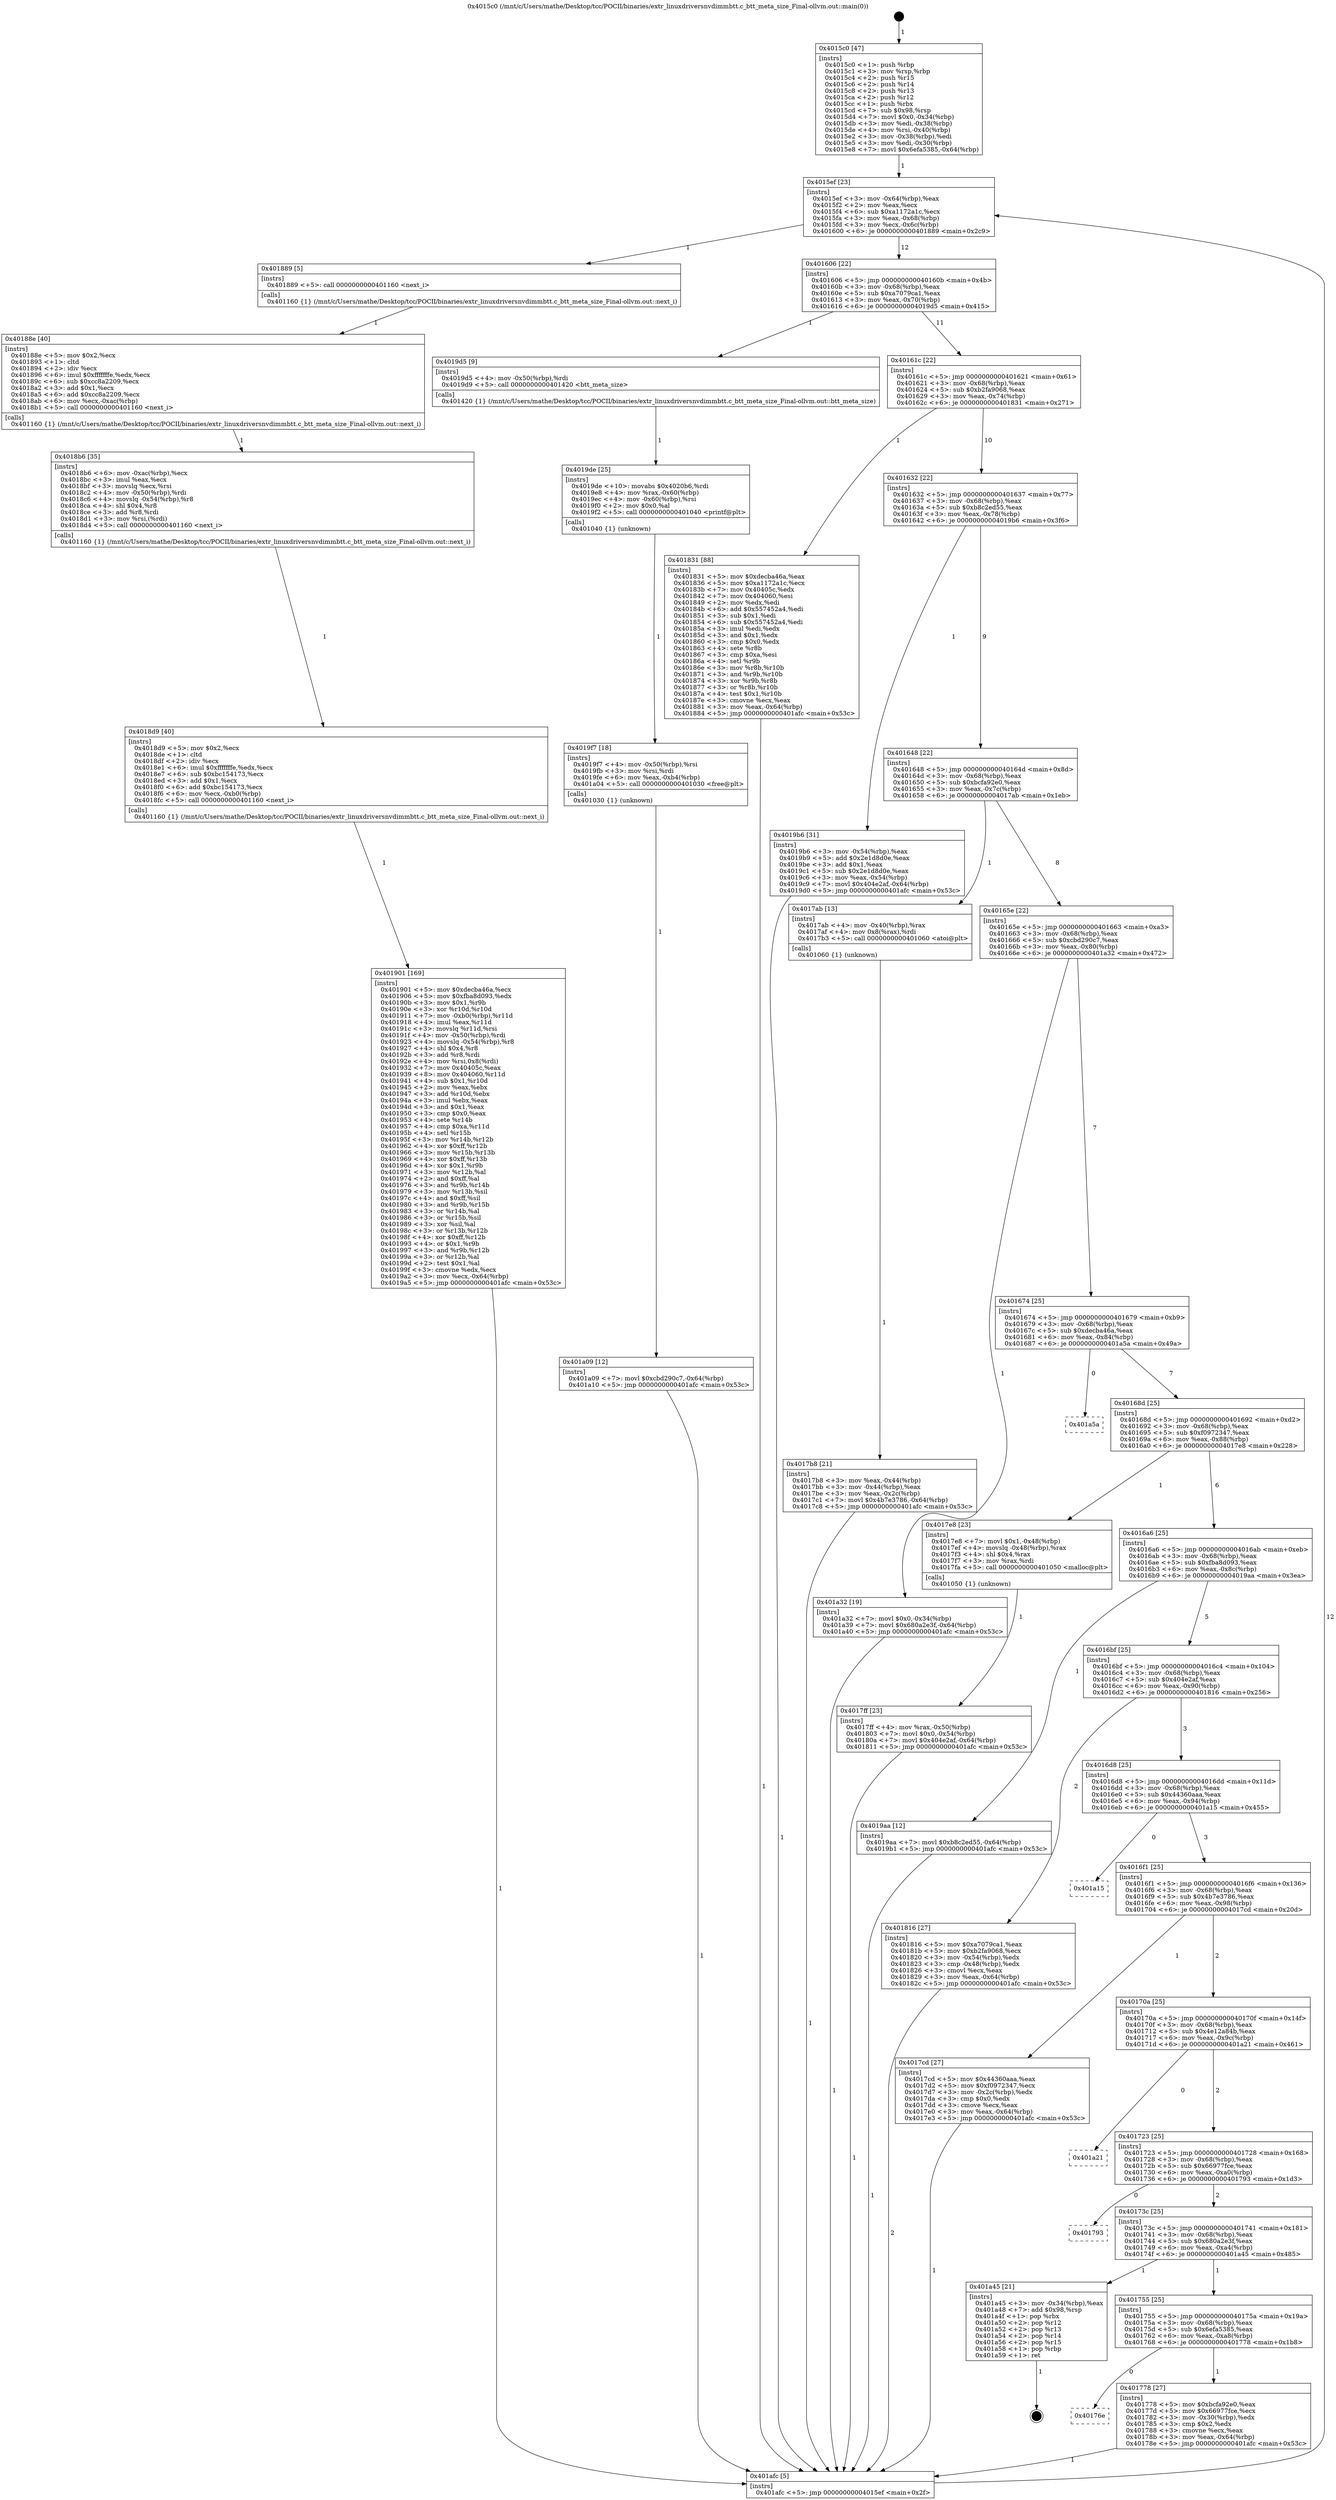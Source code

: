 digraph "0x4015c0" {
  label = "0x4015c0 (/mnt/c/Users/mathe/Desktop/tcc/POCII/binaries/extr_linuxdriversnvdimmbtt.c_btt_meta_size_Final-ollvm.out::main(0))"
  labelloc = "t"
  node[shape=record]

  Entry [label="",width=0.3,height=0.3,shape=circle,fillcolor=black,style=filled]
  "0x4015ef" [label="{
     0x4015ef [23]\l
     | [instrs]\l
     &nbsp;&nbsp;0x4015ef \<+3\>: mov -0x64(%rbp),%eax\l
     &nbsp;&nbsp;0x4015f2 \<+2\>: mov %eax,%ecx\l
     &nbsp;&nbsp;0x4015f4 \<+6\>: sub $0xa1172a1c,%ecx\l
     &nbsp;&nbsp;0x4015fa \<+3\>: mov %eax,-0x68(%rbp)\l
     &nbsp;&nbsp;0x4015fd \<+3\>: mov %ecx,-0x6c(%rbp)\l
     &nbsp;&nbsp;0x401600 \<+6\>: je 0000000000401889 \<main+0x2c9\>\l
  }"]
  "0x401889" [label="{
     0x401889 [5]\l
     | [instrs]\l
     &nbsp;&nbsp;0x401889 \<+5\>: call 0000000000401160 \<next_i\>\l
     | [calls]\l
     &nbsp;&nbsp;0x401160 \{1\} (/mnt/c/Users/mathe/Desktop/tcc/POCII/binaries/extr_linuxdriversnvdimmbtt.c_btt_meta_size_Final-ollvm.out::next_i)\l
  }"]
  "0x401606" [label="{
     0x401606 [22]\l
     | [instrs]\l
     &nbsp;&nbsp;0x401606 \<+5\>: jmp 000000000040160b \<main+0x4b\>\l
     &nbsp;&nbsp;0x40160b \<+3\>: mov -0x68(%rbp),%eax\l
     &nbsp;&nbsp;0x40160e \<+5\>: sub $0xa7079ca1,%eax\l
     &nbsp;&nbsp;0x401613 \<+3\>: mov %eax,-0x70(%rbp)\l
     &nbsp;&nbsp;0x401616 \<+6\>: je 00000000004019d5 \<main+0x415\>\l
  }"]
  Exit [label="",width=0.3,height=0.3,shape=circle,fillcolor=black,style=filled,peripheries=2]
  "0x4019d5" [label="{
     0x4019d5 [9]\l
     | [instrs]\l
     &nbsp;&nbsp;0x4019d5 \<+4\>: mov -0x50(%rbp),%rdi\l
     &nbsp;&nbsp;0x4019d9 \<+5\>: call 0000000000401420 \<btt_meta_size\>\l
     | [calls]\l
     &nbsp;&nbsp;0x401420 \{1\} (/mnt/c/Users/mathe/Desktop/tcc/POCII/binaries/extr_linuxdriversnvdimmbtt.c_btt_meta_size_Final-ollvm.out::btt_meta_size)\l
  }"]
  "0x40161c" [label="{
     0x40161c [22]\l
     | [instrs]\l
     &nbsp;&nbsp;0x40161c \<+5\>: jmp 0000000000401621 \<main+0x61\>\l
     &nbsp;&nbsp;0x401621 \<+3\>: mov -0x68(%rbp),%eax\l
     &nbsp;&nbsp;0x401624 \<+5\>: sub $0xb2fa9068,%eax\l
     &nbsp;&nbsp;0x401629 \<+3\>: mov %eax,-0x74(%rbp)\l
     &nbsp;&nbsp;0x40162c \<+6\>: je 0000000000401831 \<main+0x271\>\l
  }"]
  "0x401a09" [label="{
     0x401a09 [12]\l
     | [instrs]\l
     &nbsp;&nbsp;0x401a09 \<+7\>: movl $0xcbd290c7,-0x64(%rbp)\l
     &nbsp;&nbsp;0x401a10 \<+5\>: jmp 0000000000401afc \<main+0x53c\>\l
  }"]
  "0x401831" [label="{
     0x401831 [88]\l
     | [instrs]\l
     &nbsp;&nbsp;0x401831 \<+5\>: mov $0xdecba46a,%eax\l
     &nbsp;&nbsp;0x401836 \<+5\>: mov $0xa1172a1c,%ecx\l
     &nbsp;&nbsp;0x40183b \<+7\>: mov 0x40405c,%edx\l
     &nbsp;&nbsp;0x401842 \<+7\>: mov 0x404060,%esi\l
     &nbsp;&nbsp;0x401849 \<+2\>: mov %edx,%edi\l
     &nbsp;&nbsp;0x40184b \<+6\>: add $0x557452a4,%edi\l
     &nbsp;&nbsp;0x401851 \<+3\>: sub $0x1,%edi\l
     &nbsp;&nbsp;0x401854 \<+6\>: sub $0x557452a4,%edi\l
     &nbsp;&nbsp;0x40185a \<+3\>: imul %edi,%edx\l
     &nbsp;&nbsp;0x40185d \<+3\>: and $0x1,%edx\l
     &nbsp;&nbsp;0x401860 \<+3\>: cmp $0x0,%edx\l
     &nbsp;&nbsp;0x401863 \<+4\>: sete %r8b\l
     &nbsp;&nbsp;0x401867 \<+3\>: cmp $0xa,%esi\l
     &nbsp;&nbsp;0x40186a \<+4\>: setl %r9b\l
     &nbsp;&nbsp;0x40186e \<+3\>: mov %r8b,%r10b\l
     &nbsp;&nbsp;0x401871 \<+3\>: and %r9b,%r10b\l
     &nbsp;&nbsp;0x401874 \<+3\>: xor %r9b,%r8b\l
     &nbsp;&nbsp;0x401877 \<+3\>: or %r8b,%r10b\l
     &nbsp;&nbsp;0x40187a \<+4\>: test $0x1,%r10b\l
     &nbsp;&nbsp;0x40187e \<+3\>: cmovne %ecx,%eax\l
     &nbsp;&nbsp;0x401881 \<+3\>: mov %eax,-0x64(%rbp)\l
     &nbsp;&nbsp;0x401884 \<+5\>: jmp 0000000000401afc \<main+0x53c\>\l
  }"]
  "0x401632" [label="{
     0x401632 [22]\l
     | [instrs]\l
     &nbsp;&nbsp;0x401632 \<+5\>: jmp 0000000000401637 \<main+0x77\>\l
     &nbsp;&nbsp;0x401637 \<+3\>: mov -0x68(%rbp),%eax\l
     &nbsp;&nbsp;0x40163a \<+5\>: sub $0xb8c2ed55,%eax\l
     &nbsp;&nbsp;0x40163f \<+3\>: mov %eax,-0x78(%rbp)\l
     &nbsp;&nbsp;0x401642 \<+6\>: je 00000000004019b6 \<main+0x3f6\>\l
  }"]
  "0x4019f7" [label="{
     0x4019f7 [18]\l
     | [instrs]\l
     &nbsp;&nbsp;0x4019f7 \<+4\>: mov -0x50(%rbp),%rsi\l
     &nbsp;&nbsp;0x4019fb \<+3\>: mov %rsi,%rdi\l
     &nbsp;&nbsp;0x4019fe \<+6\>: mov %eax,-0xb4(%rbp)\l
     &nbsp;&nbsp;0x401a04 \<+5\>: call 0000000000401030 \<free@plt\>\l
     | [calls]\l
     &nbsp;&nbsp;0x401030 \{1\} (unknown)\l
  }"]
  "0x4019b6" [label="{
     0x4019b6 [31]\l
     | [instrs]\l
     &nbsp;&nbsp;0x4019b6 \<+3\>: mov -0x54(%rbp),%eax\l
     &nbsp;&nbsp;0x4019b9 \<+5\>: add $0x2e1d8d0e,%eax\l
     &nbsp;&nbsp;0x4019be \<+3\>: add $0x1,%eax\l
     &nbsp;&nbsp;0x4019c1 \<+5\>: sub $0x2e1d8d0e,%eax\l
     &nbsp;&nbsp;0x4019c6 \<+3\>: mov %eax,-0x54(%rbp)\l
     &nbsp;&nbsp;0x4019c9 \<+7\>: movl $0x404e2af,-0x64(%rbp)\l
     &nbsp;&nbsp;0x4019d0 \<+5\>: jmp 0000000000401afc \<main+0x53c\>\l
  }"]
  "0x401648" [label="{
     0x401648 [22]\l
     | [instrs]\l
     &nbsp;&nbsp;0x401648 \<+5\>: jmp 000000000040164d \<main+0x8d\>\l
     &nbsp;&nbsp;0x40164d \<+3\>: mov -0x68(%rbp),%eax\l
     &nbsp;&nbsp;0x401650 \<+5\>: sub $0xbcfa92e0,%eax\l
     &nbsp;&nbsp;0x401655 \<+3\>: mov %eax,-0x7c(%rbp)\l
     &nbsp;&nbsp;0x401658 \<+6\>: je 00000000004017ab \<main+0x1eb\>\l
  }"]
  "0x4019de" [label="{
     0x4019de [25]\l
     | [instrs]\l
     &nbsp;&nbsp;0x4019de \<+10\>: movabs $0x4020b6,%rdi\l
     &nbsp;&nbsp;0x4019e8 \<+4\>: mov %rax,-0x60(%rbp)\l
     &nbsp;&nbsp;0x4019ec \<+4\>: mov -0x60(%rbp),%rsi\l
     &nbsp;&nbsp;0x4019f0 \<+2\>: mov $0x0,%al\l
     &nbsp;&nbsp;0x4019f2 \<+5\>: call 0000000000401040 \<printf@plt\>\l
     | [calls]\l
     &nbsp;&nbsp;0x401040 \{1\} (unknown)\l
  }"]
  "0x4017ab" [label="{
     0x4017ab [13]\l
     | [instrs]\l
     &nbsp;&nbsp;0x4017ab \<+4\>: mov -0x40(%rbp),%rax\l
     &nbsp;&nbsp;0x4017af \<+4\>: mov 0x8(%rax),%rdi\l
     &nbsp;&nbsp;0x4017b3 \<+5\>: call 0000000000401060 \<atoi@plt\>\l
     | [calls]\l
     &nbsp;&nbsp;0x401060 \{1\} (unknown)\l
  }"]
  "0x40165e" [label="{
     0x40165e [22]\l
     | [instrs]\l
     &nbsp;&nbsp;0x40165e \<+5\>: jmp 0000000000401663 \<main+0xa3\>\l
     &nbsp;&nbsp;0x401663 \<+3\>: mov -0x68(%rbp),%eax\l
     &nbsp;&nbsp;0x401666 \<+5\>: sub $0xcbd290c7,%eax\l
     &nbsp;&nbsp;0x40166b \<+3\>: mov %eax,-0x80(%rbp)\l
     &nbsp;&nbsp;0x40166e \<+6\>: je 0000000000401a32 \<main+0x472\>\l
  }"]
  "0x401901" [label="{
     0x401901 [169]\l
     | [instrs]\l
     &nbsp;&nbsp;0x401901 \<+5\>: mov $0xdecba46a,%ecx\l
     &nbsp;&nbsp;0x401906 \<+5\>: mov $0xfba8d093,%edx\l
     &nbsp;&nbsp;0x40190b \<+3\>: mov $0x1,%r9b\l
     &nbsp;&nbsp;0x40190e \<+3\>: xor %r10d,%r10d\l
     &nbsp;&nbsp;0x401911 \<+7\>: mov -0xb0(%rbp),%r11d\l
     &nbsp;&nbsp;0x401918 \<+4\>: imul %eax,%r11d\l
     &nbsp;&nbsp;0x40191c \<+3\>: movslq %r11d,%rsi\l
     &nbsp;&nbsp;0x40191f \<+4\>: mov -0x50(%rbp),%rdi\l
     &nbsp;&nbsp;0x401923 \<+4\>: movslq -0x54(%rbp),%r8\l
     &nbsp;&nbsp;0x401927 \<+4\>: shl $0x4,%r8\l
     &nbsp;&nbsp;0x40192b \<+3\>: add %r8,%rdi\l
     &nbsp;&nbsp;0x40192e \<+4\>: mov %rsi,0x8(%rdi)\l
     &nbsp;&nbsp;0x401932 \<+7\>: mov 0x40405c,%eax\l
     &nbsp;&nbsp;0x401939 \<+8\>: mov 0x404060,%r11d\l
     &nbsp;&nbsp;0x401941 \<+4\>: sub $0x1,%r10d\l
     &nbsp;&nbsp;0x401945 \<+2\>: mov %eax,%ebx\l
     &nbsp;&nbsp;0x401947 \<+3\>: add %r10d,%ebx\l
     &nbsp;&nbsp;0x40194a \<+3\>: imul %ebx,%eax\l
     &nbsp;&nbsp;0x40194d \<+3\>: and $0x1,%eax\l
     &nbsp;&nbsp;0x401950 \<+3\>: cmp $0x0,%eax\l
     &nbsp;&nbsp;0x401953 \<+4\>: sete %r14b\l
     &nbsp;&nbsp;0x401957 \<+4\>: cmp $0xa,%r11d\l
     &nbsp;&nbsp;0x40195b \<+4\>: setl %r15b\l
     &nbsp;&nbsp;0x40195f \<+3\>: mov %r14b,%r12b\l
     &nbsp;&nbsp;0x401962 \<+4\>: xor $0xff,%r12b\l
     &nbsp;&nbsp;0x401966 \<+3\>: mov %r15b,%r13b\l
     &nbsp;&nbsp;0x401969 \<+4\>: xor $0xff,%r13b\l
     &nbsp;&nbsp;0x40196d \<+4\>: xor $0x1,%r9b\l
     &nbsp;&nbsp;0x401971 \<+3\>: mov %r12b,%al\l
     &nbsp;&nbsp;0x401974 \<+2\>: and $0xff,%al\l
     &nbsp;&nbsp;0x401976 \<+3\>: and %r9b,%r14b\l
     &nbsp;&nbsp;0x401979 \<+3\>: mov %r13b,%sil\l
     &nbsp;&nbsp;0x40197c \<+4\>: and $0xff,%sil\l
     &nbsp;&nbsp;0x401980 \<+3\>: and %r9b,%r15b\l
     &nbsp;&nbsp;0x401983 \<+3\>: or %r14b,%al\l
     &nbsp;&nbsp;0x401986 \<+3\>: or %r15b,%sil\l
     &nbsp;&nbsp;0x401989 \<+3\>: xor %sil,%al\l
     &nbsp;&nbsp;0x40198c \<+3\>: or %r13b,%r12b\l
     &nbsp;&nbsp;0x40198f \<+4\>: xor $0xff,%r12b\l
     &nbsp;&nbsp;0x401993 \<+4\>: or $0x1,%r9b\l
     &nbsp;&nbsp;0x401997 \<+3\>: and %r9b,%r12b\l
     &nbsp;&nbsp;0x40199a \<+3\>: or %r12b,%al\l
     &nbsp;&nbsp;0x40199d \<+2\>: test $0x1,%al\l
     &nbsp;&nbsp;0x40199f \<+3\>: cmovne %edx,%ecx\l
     &nbsp;&nbsp;0x4019a2 \<+3\>: mov %ecx,-0x64(%rbp)\l
     &nbsp;&nbsp;0x4019a5 \<+5\>: jmp 0000000000401afc \<main+0x53c\>\l
  }"]
  "0x401a32" [label="{
     0x401a32 [19]\l
     | [instrs]\l
     &nbsp;&nbsp;0x401a32 \<+7\>: movl $0x0,-0x34(%rbp)\l
     &nbsp;&nbsp;0x401a39 \<+7\>: movl $0x680a2e3f,-0x64(%rbp)\l
     &nbsp;&nbsp;0x401a40 \<+5\>: jmp 0000000000401afc \<main+0x53c\>\l
  }"]
  "0x401674" [label="{
     0x401674 [25]\l
     | [instrs]\l
     &nbsp;&nbsp;0x401674 \<+5\>: jmp 0000000000401679 \<main+0xb9\>\l
     &nbsp;&nbsp;0x401679 \<+3\>: mov -0x68(%rbp),%eax\l
     &nbsp;&nbsp;0x40167c \<+5\>: sub $0xdecba46a,%eax\l
     &nbsp;&nbsp;0x401681 \<+6\>: mov %eax,-0x84(%rbp)\l
     &nbsp;&nbsp;0x401687 \<+6\>: je 0000000000401a5a \<main+0x49a\>\l
  }"]
  "0x4018d9" [label="{
     0x4018d9 [40]\l
     | [instrs]\l
     &nbsp;&nbsp;0x4018d9 \<+5\>: mov $0x2,%ecx\l
     &nbsp;&nbsp;0x4018de \<+1\>: cltd\l
     &nbsp;&nbsp;0x4018df \<+2\>: idiv %ecx\l
     &nbsp;&nbsp;0x4018e1 \<+6\>: imul $0xfffffffe,%edx,%ecx\l
     &nbsp;&nbsp;0x4018e7 \<+6\>: sub $0xbc154173,%ecx\l
     &nbsp;&nbsp;0x4018ed \<+3\>: add $0x1,%ecx\l
     &nbsp;&nbsp;0x4018f0 \<+6\>: add $0xbc154173,%ecx\l
     &nbsp;&nbsp;0x4018f6 \<+6\>: mov %ecx,-0xb0(%rbp)\l
     &nbsp;&nbsp;0x4018fc \<+5\>: call 0000000000401160 \<next_i\>\l
     | [calls]\l
     &nbsp;&nbsp;0x401160 \{1\} (/mnt/c/Users/mathe/Desktop/tcc/POCII/binaries/extr_linuxdriversnvdimmbtt.c_btt_meta_size_Final-ollvm.out::next_i)\l
  }"]
  "0x401a5a" [label="{
     0x401a5a\l
  }", style=dashed]
  "0x40168d" [label="{
     0x40168d [25]\l
     | [instrs]\l
     &nbsp;&nbsp;0x40168d \<+5\>: jmp 0000000000401692 \<main+0xd2\>\l
     &nbsp;&nbsp;0x401692 \<+3\>: mov -0x68(%rbp),%eax\l
     &nbsp;&nbsp;0x401695 \<+5\>: sub $0xf0972347,%eax\l
     &nbsp;&nbsp;0x40169a \<+6\>: mov %eax,-0x88(%rbp)\l
     &nbsp;&nbsp;0x4016a0 \<+6\>: je 00000000004017e8 \<main+0x228\>\l
  }"]
  "0x4018b6" [label="{
     0x4018b6 [35]\l
     | [instrs]\l
     &nbsp;&nbsp;0x4018b6 \<+6\>: mov -0xac(%rbp),%ecx\l
     &nbsp;&nbsp;0x4018bc \<+3\>: imul %eax,%ecx\l
     &nbsp;&nbsp;0x4018bf \<+3\>: movslq %ecx,%rsi\l
     &nbsp;&nbsp;0x4018c2 \<+4\>: mov -0x50(%rbp),%rdi\l
     &nbsp;&nbsp;0x4018c6 \<+4\>: movslq -0x54(%rbp),%r8\l
     &nbsp;&nbsp;0x4018ca \<+4\>: shl $0x4,%r8\l
     &nbsp;&nbsp;0x4018ce \<+3\>: add %r8,%rdi\l
     &nbsp;&nbsp;0x4018d1 \<+3\>: mov %rsi,(%rdi)\l
     &nbsp;&nbsp;0x4018d4 \<+5\>: call 0000000000401160 \<next_i\>\l
     | [calls]\l
     &nbsp;&nbsp;0x401160 \{1\} (/mnt/c/Users/mathe/Desktop/tcc/POCII/binaries/extr_linuxdriversnvdimmbtt.c_btt_meta_size_Final-ollvm.out::next_i)\l
  }"]
  "0x4017e8" [label="{
     0x4017e8 [23]\l
     | [instrs]\l
     &nbsp;&nbsp;0x4017e8 \<+7\>: movl $0x1,-0x48(%rbp)\l
     &nbsp;&nbsp;0x4017ef \<+4\>: movslq -0x48(%rbp),%rax\l
     &nbsp;&nbsp;0x4017f3 \<+4\>: shl $0x4,%rax\l
     &nbsp;&nbsp;0x4017f7 \<+3\>: mov %rax,%rdi\l
     &nbsp;&nbsp;0x4017fa \<+5\>: call 0000000000401050 \<malloc@plt\>\l
     | [calls]\l
     &nbsp;&nbsp;0x401050 \{1\} (unknown)\l
  }"]
  "0x4016a6" [label="{
     0x4016a6 [25]\l
     | [instrs]\l
     &nbsp;&nbsp;0x4016a6 \<+5\>: jmp 00000000004016ab \<main+0xeb\>\l
     &nbsp;&nbsp;0x4016ab \<+3\>: mov -0x68(%rbp),%eax\l
     &nbsp;&nbsp;0x4016ae \<+5\>: sub $0xfba8d093,%eax\l
     &nbsp;&nbsp;0x4016b3 \<+6\>: mov %eax,-0x8c(%rbp)\l
     &nbsp;&nbsp;0x4016b9 \<+6\>: je 00000000004019aa \<main+0x3ea\>\l
  }"]
  "0x40188e" [label="{
     0x40188e [40]\l
     | [instrs]\l
     &nbsp;&nbsp;0x40188e \<+5\>: mov $0x2,%ecx\l
     &nbsp;&nbsp;0x401893 \<+1\>: cltd\l
     &nbsp;&nbsp;0x401894 \<+2\>: idiv %ecx\l
     &nbsp;&nbsp;0x401896 \<+6\>: imul $0xfffffffe,%edx,%ecx\l
     &nbsp;&nbsp;0x40189c \<+6\>: sub $0xcc8a2209,%ecx\l
     &nbsp;&nbsp;0x4018a2 \<+3\>: add $0x1,%ecx\l
     &nbsp;&nbsp;0x4018a5 \<+6\>: add $0xcc8a2209,%ecx\l
     &nbsp;&nbsp;0x4018ab \<+6\>: mov %ecx,-0xac(%rbp)\l
     &nbsp;&nbsp;0x4018b1 \<+5\>: call 0000000000401160 \<next_i\>\l
     | [calls]\l
     &nbsp;&nbsp;0x401160 \{1\} (/mnt/c/Users/mathe/Desktop/tcc/POCII/binaries/extr_linuxdriversnvdimmbtt.c_btt_meta_size_Final-ollvm.out::next_i)\l
  }"]
  "0x4019aa" [label="{
     0x4019aa [12]\l
     | [instrs]\l
     &nbsp;&nbsp;0x4019aa \<+7\>: movl $0xb8c2ed55,-0x64(%rbp)\l
     &nbsp;&nbsp;0x4019b1 \<+5\>: jmp 0000000000401afc \<main+0x53c\>\l
  }"]
  "0x4016bf" [label="{
     0x4016bf [25]\l
     | [instrs]\l
     &nbsp;&nbsp;0x4016bf \<+5\>: jmp 00000000004016c4 \<main+0x104\>\l
     &nbsp;&nbsp;0x4016c4 \<+3\>: mov -0x68(%rbp),%eax\l
     &nbsp;&nbsp;0x4016c7 \<+5\>: sub $0x404e2af,%eax\l
     &nbsp;&nbsp;0x4016cc \<+6\>: mov %eax,-0x90(%rbp)\l
     &nbsp;&nbsp;0x4016d2 \<+6\>: je 0000000000401816 \<main+0x256\>\l
  }"]
  "0x4017ff" [label="{
     0x4017ff [23]\l
     | [instrs]\l
     &nbsp;&nbsp;0x4017ff \<+4\>: mov %rax,-0x50(%rbp)\l
     &nbsp;&nbsp;0x401803 \<+7\>: movl $0x0,-0x54(%rbp)\l
     &nbsp;&nbsp;0x40180a \<+7\>: movl $0x404e2af,-0x64(%rbp)\l
     &nbsp;&nbsp;0x401811 \<+5\>: jmp 0000000000401afc \<main+0x53c\>\l
  }"]
  "0x401816" [label="{
     0x401816 [27]\l
     | [instrs]\l
     &nbsp;&nbsp;0x401816 \<+5\>: mov $0xa7079ca1,%eax\l
     &nbsp;&nbsp;0x40181b \<+5\>: mov $0xb2fa9068,%ecx\l
     &nbsp;&nbsp;0x401820 \<+3\>: mov -0x54(%rbp),%edx\l
     &nbsp;&nbsp;0x401823 \<+3\>: cmp -0x48(%rbp),%edx\l
     &nbsp;&nbsp;0x401826 \<+3\>: cmovl %ecx,%eax\l
     &nbsp;&nbsp;0x401829 \<+3\>: mov %eax,-0x64(%rbp)\l
     &nbsp;&nbsp;0x40182c \<+5\>: jmp 0000000000401afc \<main+0x53c\>\l
  }"]
  "0x4016d8" [label="{
     0x4016d8 [25]\l
     | [instrs]\l
     &nbsp;&nbsp;0x4016d8 \<+5\>: jmp 00000000004016dd \<main+0x11d\>\l
     &nbsp;&nbsp;0x4016dd \<+3\>: mov -0x68(%rbp),%eax\l
     &nbsp;&nbsp;0x4016e0 \<+5\>: sub $0x44360aaa,%eax\l
     &nbsp;&nbsp;0x4016e5 \<+6\>: mov %eax,-0x94(%rbp)\l
     &nbsp;&nbsp;0x4016eb \<+6\>: je 0000000000401a15 \<main+0x455\>\l
  }"]
  "0x4017b8" [label="{
     0x4017b8 [21]\l
     | [instrs]\l
     &nbsp;&nbsp;0x4017b8 \<+3\>: mov %eax,-0x44(%rbp)\l
     &nbsp;&nbsp;0x4017bb \<+3\>: mov -0x44(%rbp),%eax\l
     &nbsp;&nbsp;0x4017be \<+3\>: mov %eax,-0x2c(%rbp)\l
     &nbsp;&nbsp;0x4017c1 \<+7\>: movl $0x4b7e3786,-0x64(%rbp)\l
     &nbsp;&nbsp;0x4017c8 \<+5\>: jmp 0000000000401afc \<main+0x53c\>\l
  }"]
  "0x401a15" [label="{
     0x401a15\l
  }", style=dashed]
  "0x4016f1" [label="{
     0x4016f1 [25]\l
     | [instrs]\l
     &nbsp;&nbsp;0x4016f1 \<+5\>: jmp 00000000004016f6 \<main+0x136\>\l
     &nbsp;&nbsp;0x4016f6 \<+3\>: mov -0x68(%rbp),%eax\l
     &nbsp;&nbsp;0x4016f9 \<+5\>: sub $0x4b7e3786,%eax\l
     &nbsp;&nbsp;0x4016fe \<+6\>: mov %eax,-0x98(%rbp)\l
     &nbsp;&nbsp;0x401704 \<+6\>: je 00000000004017cd \<main+0x20d\>\l
  }"]
  "0x4015c0" [label="{
     0x4015c0 [47]\l
     | [instrs]\l
     &nbsp;&nbsp;0x4015c0 \<+1\>: push %rbp\l
     &nbsp;&nbsp;0x4015c1 \<+3\>: mov %rsp,%rbp\l
     &nbsp;&nbsp;0x4015c4 \<+2\>: push %r15\l
     &nbsp;&nbsp;0x4015c6 \<+2\>: push %r14\l
     &nbsp;&nbsp;0x4015c8 \<+2\>: push %r13\l
     &nbsp;&nbsp;0x4015ca \<+2\>: push %r12\l
     &nbsp;&nbsp;0x4015cc \<+1\>: push %rbx\l
     &nbsp;&nbsp;0x4015cd \<+7\>: sub $0x98,%rsp\l
     &nbsp;&nbsp;0x4015d4 \<+7\>: movl $0x0,-0x34(%rbp)\l
     &nbsp;&nbsp;0x4015db \<+3\>: mov %edi,-0x38(%rbp)\l
     &nbsp;&nbsp;0x4015de \<+4\>: mov %rsi,-0x40(%rbp)\l
     &nbsp;&nbsp;0x4015e2 \<+3\>: mov -0x38(%rbp),%edi\l
     &nbsp;&nbsp;0x4015e5 \<+3\>: mov %edi,-0x30(%rbp)\l
     &nbsp;&nbsp;0x4015e8 \<+7\>: movl $0x6efa5385,-0x64(%rbp)\l
  }"]
  "0x4017cd" [label="{
     0x4017cd [27]\l
     | [instrs]\l
     &nbsp;&nbsp;0x4017cd \<+5\>: mov $0x44360aaa,%eax\l
     &nbsp;&nbsp;0x4017d2 \<+5\>: mov $0xf0972347,%ecx\l
     &nbsp;&nbsp;0x4017d7 \<+3\>: mov -0x2c(%rbp),%edx\l
     &nbsp;&nbsp;0x4017da \<+3\>: cmp $0x0,%edx\l
     &nbsp;&nbsp;0x4017dd \<+3\>: cmove %ecx,%eax\l
     &nbsp;&nbsp;0x4017e0 \<+3\>: mov %eax,-0x64(%rbp)\l
     &nbsp;&nbsp;0x4017e3 \<+5\>: jmp 0000000000401afc \<main+0x53c\>\l
  }"]
  "0x40170a" [label="{
     0x40170a [25]\l
     | [instrs]\l
     &nbsp;&nbsp;0x40170a \<+5\>: jmp 000000000040170f \<main+0x14f\>\l
     &nbsp;&nbsp;0x40170f \<+3\>: mov -0x68(%rbp),%eax\l
     &nbsp;&nbsp;0x401712 \<+5\>: sub $0x4e12a84b,%eax\l
     &nbsp;&nbsp;0x401717 \<+6\>: mov %eax,-0x9c(%rbp)\l
     &nbsp;&nbsp;0x40171d \<+6\>: je 0000000000401a21 \<main+0x461\>\l
  }"]
  "0x401afc" [label="{
     0x401afc [5]\l
     | [instrs]\l
     &nbsp;&nbsp;0x401afc \<+5\>: jmp 00000000004015ef \<main+0x2f\>\l
  }"]
  "0x401a21" [label="{
     0x401a21\l
  }", style=dashed]
  "0x401723" [label="{
     0x401723 [25]\l
     | [instrs]\l
     &nbsp;&nbsp;0x401723 \<+5\>: jmp 0000000000401728 \<main+0x168\>\l
     &nbsp;&nbsp;0x401728 \<+3\>: mov -0x68(%rbp),%eax\l
     &nbsp;&nbsp;0x40172b \<+5\>: sub $0x66977fce,%eax\l
     &nbsp;&nbsp;0x401730 \<+6\>: mov %eax,-0xa0(%rbp)\l
     &nbsp;&nbsp;0x401736 \<+6\>: je 0000000000401793 \<main+0x1d3\>\l
  }"]
  "0x40176e" [label="{
     0x40176e\l
  }", style=dashed]
  "0x401793" [label="{
     0x401793\l
  }", style=dashed]
  "0x40173c" [label="{
     0x40173c [25]\l
     | [instrs]\l
     &nbsp;&nbsp;0x40173c \<+5\>: jmp 0000000000401741 \<main+0x181\>\l
     &nbsp;&nbsp;0x401741 \<+3\>: mov -0x68(%rbp),%eax\l
     &nbsp;&nbsp;0x401744 \<+5\>: sub $0x680a2e3f,%eax\l
     &nbsp;&nbsp;0x401749 \<+6\>: mov %eax,-0xa4(%rbp)\l
     &nbsp;&nbsp;0x40174f \<+6\>: je 0000000000401a45 \<main+0x485\>\l
  }"]
  "0x401778" [label="{
     0x401778 [27]\l
     | [instrs]\l
     &nbsp;&nbsp;0x401778 \<+5\>: mov $0xbcfa92e0,%eax\l
     &nbsp;&nbsp;0x40177d \<+5\>: mov $0x66977fce,%ecx\l
     &nbsp;&nbsp;0x401782 \<+3\>: mov -0x30(%rbp),%edx\l
     &nbsp;&nbsp;0x401785 \<+3\>: cmp $0x2,%edx\l
     &nbsp;&nbsp;0x401788 \<+3\>: cmovne %ecx,%eax\l
     &nbsp;&nbsp;0x40178b \<+3\>: mov %eax,-0x64(%rbp)\l
     &nbsp;&nbsp;0x40178e \<+5\>: jmp 0000000000401afc \<main+0x53c\>\l
  }"]
  "0x401a45" [label="{
     0x401a45 [21]\l
     | [instrs]\l
     &nbsp;&nbsp;0x401a45 \<+3\>: mov -0x34(%rbp),%eax\l
     &nbsp;&nbsp;0x401a48 \<+7\>: add $0x98,%rsp\l
     &nbsp;&nbsp;0x401a4f \<+1\>: pop %rbx\l
     &nbsp;&nbsp;0x401a50 \<+2\>: pop %r12\l
     &nbsp;&nbsp;0x401a52 \<+2\>: pop %r13\l
     &nbsp;&nbsp;0x401a54 \<+2\>: pop %r14\l
     &nbsp;&nbsp;0x401a56 \<+2\>: pop %r15\l
     &nbsp;&nbsp;0x401a58 \<+1\>: pop %rbp\l
     &nbsp;&nbsp;0x401a59 \<+1\>: ret\l
  }"]
  "0x401755" [label="{
     0x401755 [25]\l
     | [instrs]\l
     &nbsp;&nbsp;0x401755 \<+5\>: jmp 000000000040175a \<main+0x19a\>\l
     &nbsp;&nbsp;0x40175a \<+3\>: mov -0x68(%rbp),%eax\l
     &nbsp;&nbsp;0x40175d \<+5\>: sub $0x6efa5385,%eax\l
     &nbsp;&nbsp;0x401762 \<+6\>: mov %eax,-0xa8(%rbp)\l
     &nbsp;&nbsp;0x401768 \<+6\>: je 0000000000401778 \<main+0x1b8\>\l
  }"]
  Entry -> "0x4015c0" [label=" 1"]
  "0x4015ef" -> "0x401889" [label=" 1"]
  "0x4015ef" -> "0x401606" [label=" 12"]
  "0x401a45" -> Exit [label=" 1"]
  "0x401606" -> "0x4019d5" [label=" 1"]
  "0x401606" -> "0x40161c" [label=" 11"]
  "0x401a32" -> "0x401afc" [label=" 1"]
  "0x40161c" -> "0x401831" [label=" 1"]
  "0x40161c" -> "0x401632" [label=" 10"]
  "0x401a09" -> "0x401afc" [label=" 1"]
  "0x401632" -> "0x4019b6" [label=" 1"]
  "0x401632" -> "0x401648" [label=" 9"]
  "0x4019f7" -> "0x401a09" [label=" 1"]
  "0x401648" -> "0x4017ab" [label=" 1"]
  "0x401648" -> "0x40165e" [label=" 8"]
  "0x4019de" -> "0x4019f7" [label=" 1"]
  "0x40165e" -> "0x401a32" [label=" 1"]
  "0x40165e" -> "0x401674" [label=" 7"]
  "0x4019d5" -> "0x4019de" [label=" 1"]
  "0x401674" -> "0x401a5a" [label=" 0"]
  "0x401674" -> "0x40168d" [label=" 7"]
  "0x4019b6" -> "0x401afc" [label=" 1"]
  "0x40168d" -> "0x4017e8" [label=" 1"]
  "0x40168d" -> "0x4016a6" [label=" 6"]
  "0x4019aa" -> "0x401afc" [label=" 1"]
  "0x4016a6" -> "0x4019aa" [label=" 1"]
  "0x4016a6" -> "0x4016bf" [label=" 5"]
  "0x401901" -> "0x401afc" [label=" 1"]
  "0x4016bf" -> "0x401816" [label=" 2"]
  "0x4016bf" -> "0x4016d8" [label=" 3"]
  "0x4018d9" -> "0x401901" [label=" 1"]
  "0x4016d8" -> "0x401a15" [label=" 0"]
  "0x4016d8" -> "0x4016f1" [label=" 3"]
  "0x4018b6" -> "0x4018d9" [label=" 1"]
  "0x4016f1" -> "0x4017cd" [label=" 1"]
  "0x4016f1" -> "0x40170a" [label=" 2"]
  "0x40188e" -> "0x4018b6" [label=" 1"]
  "0x40170a" -> "0x401a21" [label=" 0"]
  "0x40170a" -> "0x401723" [label=" 2"]
  "0x401889" -> "0x40188e" [label=" 1"]
  "0x401723" -> "0x401793" [label=" 0"]
  "0x401723" -> "0x40173c" [label=" 2"]
  "0x401831" -> "0x401afc" [label=" 1"]
  "0x40173c" -> "0x401a45" [label=" 1"]
  "0x40173c" -> "0x401755" [label=" 1"]
  "0x401816" -> "0x401afc" [label=" 2"]
  "0x401755" -> "0x401778" [label=" 1"]
  "0x401755" -> "0x40176e" [label=" 0"]
  "0x401778" -> "0x401afc" [label=" 1"]
  "0x4015c0" -> "0x4015ef" [label=" 1"]
  "0x401afc" -> "0x4015ef" [label=" 12"]
  "0x4017ab" -> "0x4017b8" [label=" 1"]
  "0x4017b8" -> "0x401afc" [label=" 1"]
  "0x4017cd" -> "0x401afc" [label=" 1"]
  "0x4017e8" -> "0x4017ff" [label=" 1"]
  "0x4017ff" -> "0x401afc" [label=" 1"]
}
